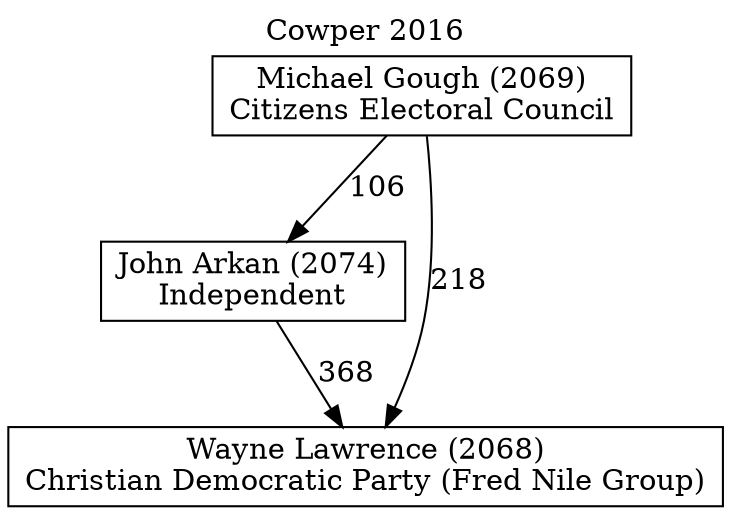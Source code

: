 // House preference flow
digraph "Wayne Lawrence (2068)_Cowper_2016" {
	graph [label="Cowper 2016" labelloc=t mclimit=10]
	node [shape=box]
	"Michael Gough (2069)" [label="Michael Gough (2069)
Citizens Electoral Council"]
	"John Arkan (2074)" [label="John Arkan (2074)
Independent"]
	"Wayne Lawrence (2068)" [label="Wayne Lawrence (2068)
Christian Democratic Party (Fred Nile Group)"]
	"Michael Gough (2069)" -> "Wayne Lawrence (2068)" [label=218]
	"Michael Gough (2069)" -> "John Arkan (2074)" [label=106]
	"John Arkan (2074)" -> "Wayne Lawrence (2068)" [label=368]
}
